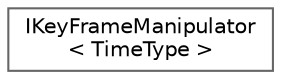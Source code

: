 digraph "Graphical Class Hierarchy"
{
 // INTERACTIVE_SVG=YES
 // LATEX_PDF_SIZE
  bgcolor="transparent";
  edge [fontname=Helvetica,fontsize=10,labelfontname=Helvetica,labelfontsize=10];
  node [fontname=Helvetica,fontsize=10,shape=box,height=0.2,width=0.4];
  rankdir="LR";
  Node0 [id="Node000000",label="IKeyFrameManipulator\l\< TimeType \>",height=0.2,width=0.4,color="grey40", fillcolor="white", style="filled",URL="$d8/dcc/classIKeyFrameManipulator.html",tooltip="Templated key frame manipulator that knows how to add, remove and (re)arrange key times."];
}
